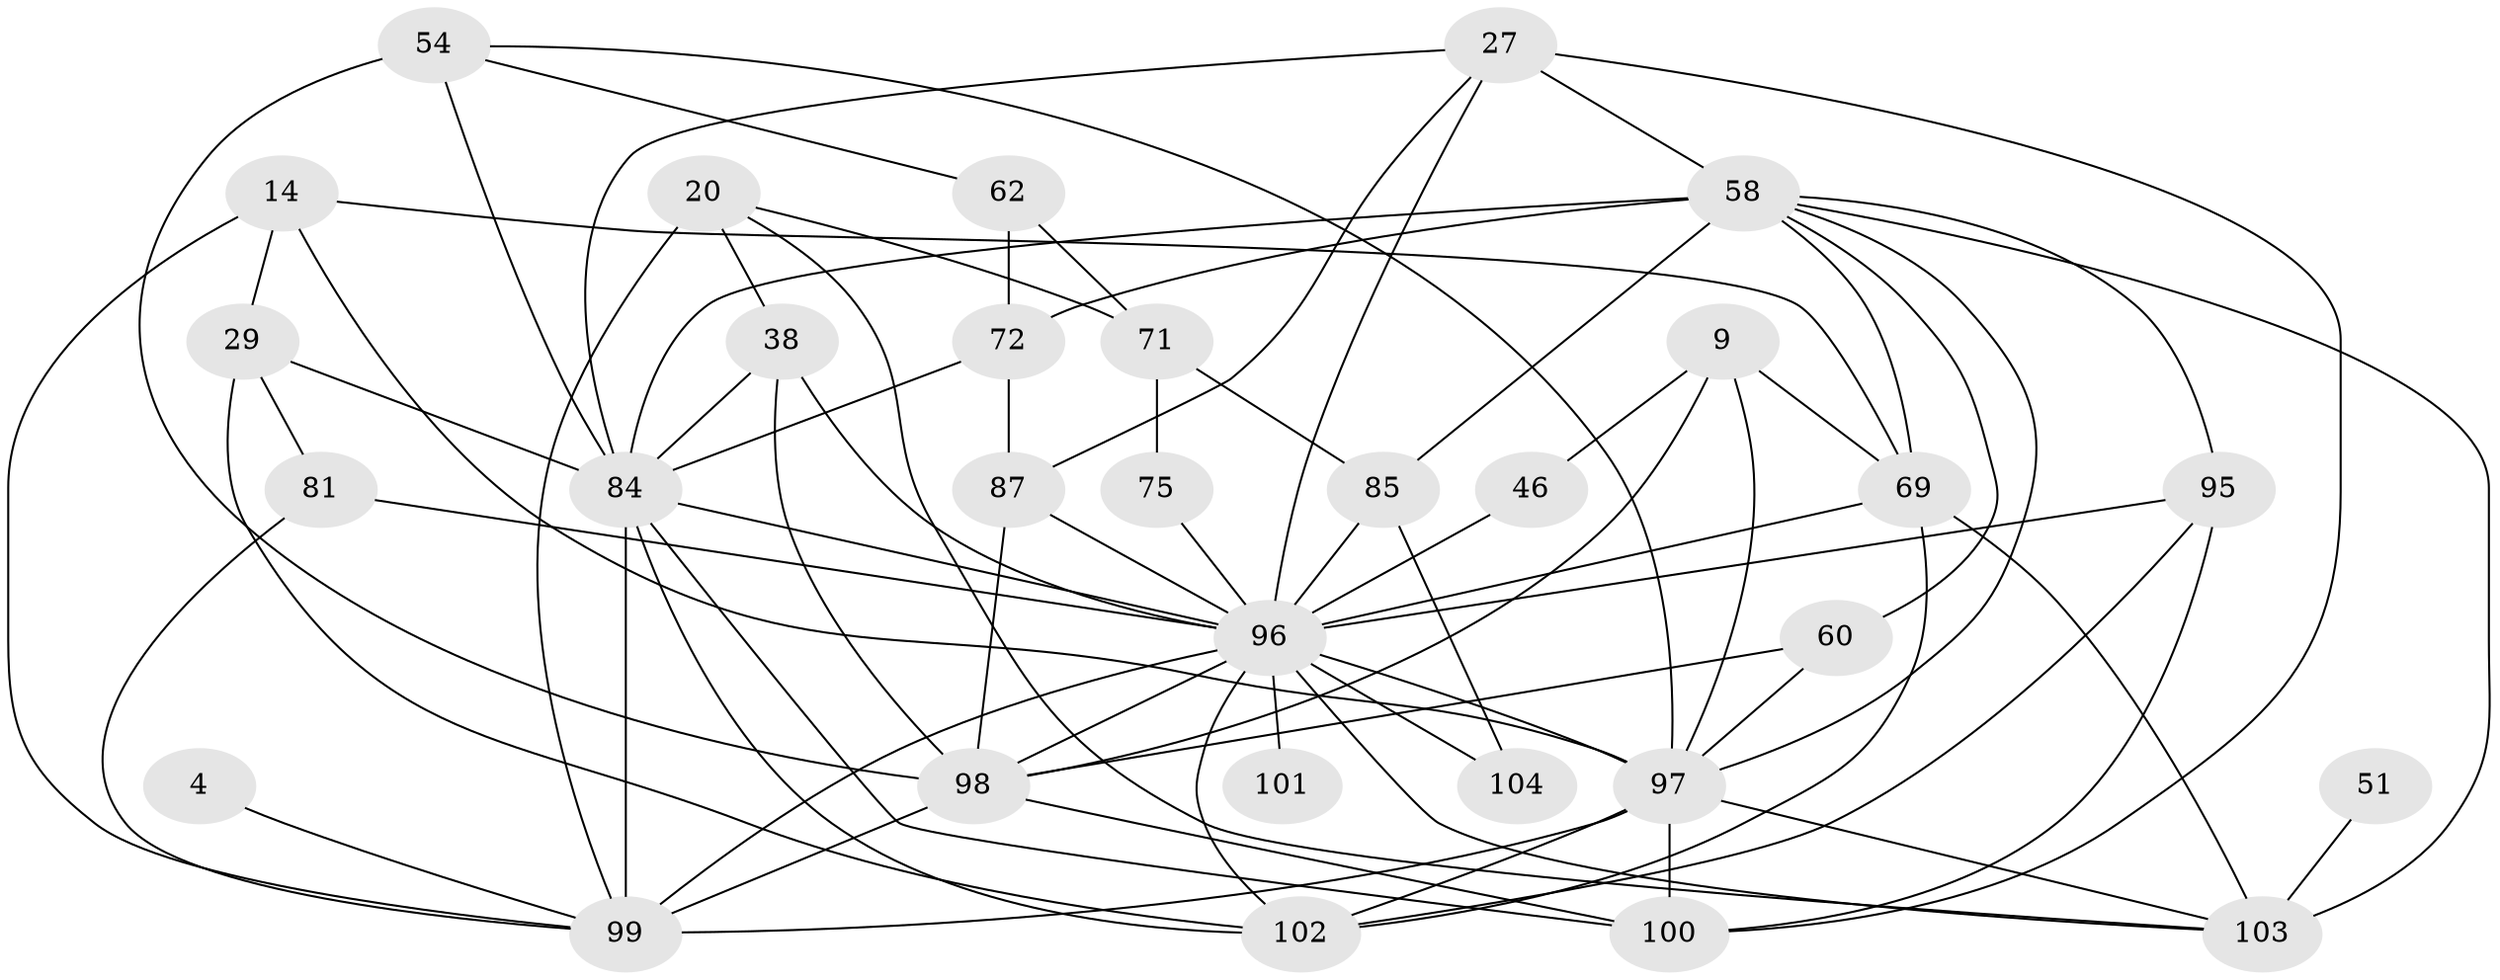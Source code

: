 // original degree distribution, {3: 0.3076923076923077, 4: 0.25, 2: 0.10576923076923077, 6: 0.04807692307692308, 5: 0.23076923076923078, 7: 0.038461538461538464, 8: 0.019230769230769232}
// Generated by graph-tools (version 1.1) at 2025/54/03/04/25 21:54:12]
// undirected, 31 vertices, 76 edges
graph export_dot {
graph [start="1"]
  node [color=gray90,style=filled];
  4;
  9;
  14 [super="+13"];
  20;
  27 [super="+25"];
  29;
  38;
  46;
  51;
  54 [super="+32"];
  58 [super="+19+39"];
  60;
  62 [super="+7"];
  69 [super="+2+43+10"];
  71;
  72 [super="+1"];
  75;
  81;
  84 [super="+42+82"];
  85 [super="+33+76"];
  87 [super="+68"];
  95 [super="+91"];
  96 [super="+3+67+65+57+89"];
  97 [super="+90+73"];
  98 [super="+41+88+86"];
  99 [super="+24+66+94"];
  100 [super="+6+79"];
  101 [super="+78"];
  102 [super="+37"];
  103 [super="+77+45"];
  104;
  4 -- 99 [weight=2];
  9 -- 46;
  9 -- 69;
  9 -- 98 [weight=3];
  9 -- 97;
  14 -- 29 [weight=2];
  14 -- 99;
  14 -- 69;
  14 -- 97 [weight=2];
  20 -- 38;
  20 -- 71;
  20 -- 99 [weight=4];
  20 -- 103;
  27 -- 87;
  27 -- 100 [weight=2];
  27 -- 58 [weight=2];
  27 -- 84;
  27 -- 96 [weight=2];
  29 -- 81;
  29 -- 102;
  29 -- 84;
  38 -- 98 [weight=2];
  38 -- 84;
  38 -- 96;
  46 -- 96;
  51 -- 103 [weight=3];
  54 -- 62;
  54 -- 98;
  54 -- 84 [weight=4];
  54 -- 97;
  58 -- 60;
  58 -- 85 [weight=2];
  58 -- 72;
  58 -- 95 [weight=2];
  58 -- 103;
  58 -- 69;
  58 -- 84;
  58 -- 97;
  60 -- 98;
  60 -- 97;
  62 -- 72;
  62 -- 71;
  69 -- 103 [weight=4];
  69 -- 102 [weight=2];
  69 -- 96;
  71 -- 75;
  71 -- 85 [weight=2];
  72 -- 87 [weight=2];
  72 -- 84;
  75 -- 96;
  81 -- 99;
  81 -- 96 [weight=2];
  84 -- 100;
  84 -- 102 [weight=2];
  84 -- 99 [weight=4];
  84 -- 96 [weight=4];
  85 -- 104;
  85 -- 96 [weight=3];
  87 -- 98 [weight=2];
  87 -- 96;
  95 -- 100;
  95 -- 102;
  95 -- 96 [weight=3];
  96 -- 101 [weight=5];
  96 -- 99 [weight=4];
  96 -- 97 [weight=2];
  96 -- 104;
  96 -- 98 [weight=2];
  96 -- 103 [weight=2];
  96 -- 102 [weight=2];
  97 -- 99 [weight=3];
  97 -- 100 [weight=2];
  97 -- 102 [weight=2];
  97 -- 103;
  98 -- 99 [weight=3];
  98 -- 100;
}
